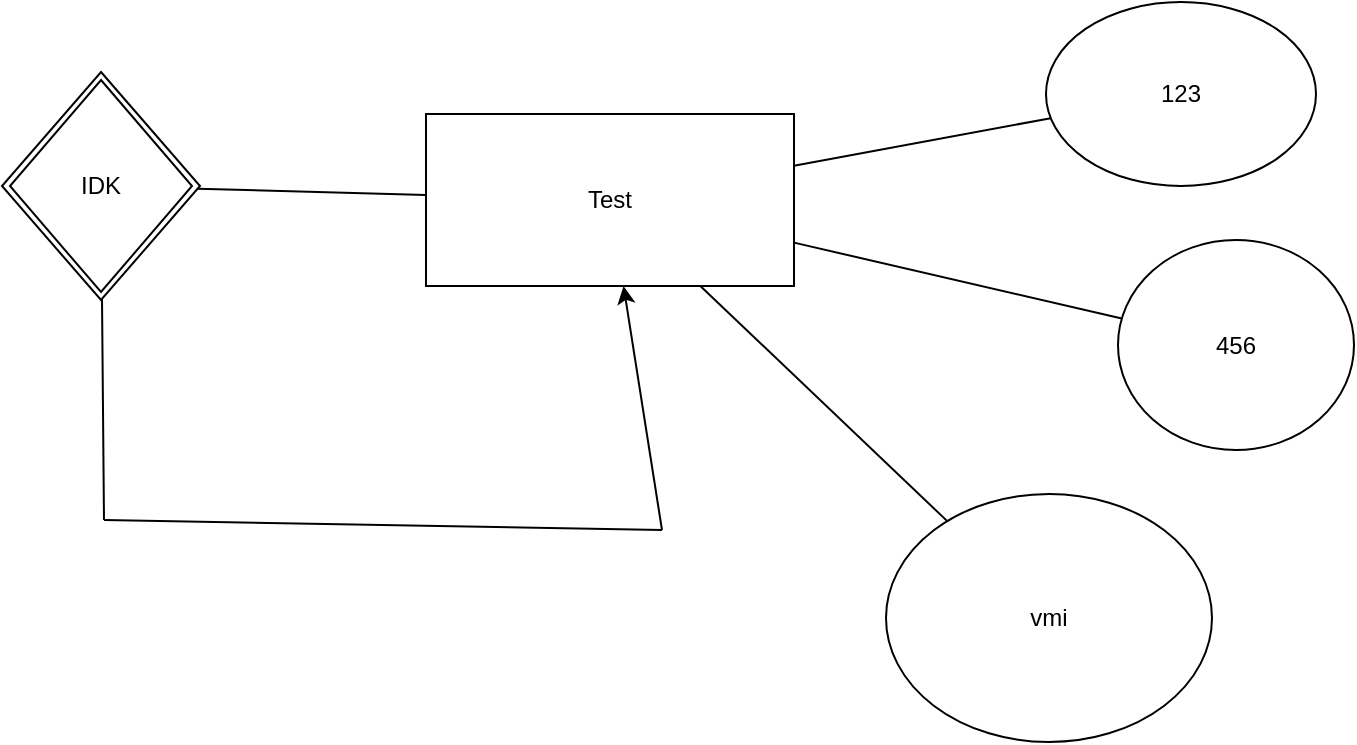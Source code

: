 <?xml version="1.0" ?>
<mxfile version="26.0.14">
    <diagram name="Page-1" id="E5nG0SyLeEiv9CRzUDmB">
        <mxGraphModel dx="2033" dy="1123" grid="1" gridSize="10" guides="1" tooltips="1" connect="1" arrows="1" fold="1" page="1" pageScale="1" pageWidth="900" pageHeight="1200" math="0" shadow="0">
            <root>
                <mxCell id="0"/>
                <mxCell id="1" parent="0"/>
                <mxCell id="2" value="vmi" style="ellipse;whiteSpace=wrap;html=1;" vertex="1" parent="1">
                    <mxGeometry x="497" y="325" width="163" height="124" as="geometry"/>
                </mxCell>
                <mxCell id="3" value="456" style="ellipse;whiteSpace=wrap;html=1;" vertex="1" parent="1">
                    <mxGeometry x="613" y="198" width="118" height="105" as="geometry"/>
                </mxCell>
                <mxCell id="4" value="Test" style="rounded=0;whiteSpace=wrap;html=1;" vertex="1" parent="1">
                    <mxGeometry x="267" y="135" width="184" height="86" as="geometry"/>
                </mxCell>
                <mxCell id="5" value="IDK" style="shape=rhombus;double=1;perimeter=rhombusPerimeter;whiteSpace=wrap;html=1;align=center;" vertex="1" parent="1">
                    <mxGeometry x="55" y="114" width="99" height="114" as="geometry"/>
                </mxCell>
                <mxCell id="6" value="123" style="ellipse;whiteSpace=wrap;html=1;" vertex="1" parent="1">
                    <mxGeometry x="577" y="79" width="135" height="92" as="geometry"/>
                </mxCell>
                <mxCell id="7" value="" style="endArrow=none;html=1;rounded=0;" edge="1" parent="1" source="1" target="6">
                    <mxGeometry width="50" height="50" relative="1" as="geometry">
                        <mxPoint x="339" y="27" as="sourcePoint"/>
                        <mxPoint x="592" y="18" as="targetPoint"/>
                    </mxGeometry>
                </mxCell>
                <mxCell id="33" value="" style="endArrow=none;html=1;rounded=0;" edge="1" parent="1" source="4" target="6">
                    <mxGeometry width="50" height="50" relative="1" as="geometry">
                        <mxPoint x="451" y="134" as="sourcePoint"/>
                        <mxPoint x="577" y="132" as="targetPoint"/>
                    </mxGeometry>
                </mxCell>
                <mxCell id="35" value="" style="endArrow=none;html=1;rounded=0;" edge="1" parent="1" source="5" target="4">
                    <mxGeometry width="50" height="50" relative="1" as="geometry">
                        <mxPoint x="154" y="156" as="sourcePoint"/>
                        <mxPoint x="267" y="163" as="targetPoint"/>
                    </mxGeometry>
                </mxCell>
                <mxCell id="36" value="" style="endArrow=none;html=1;rounded=0;" edge="1" parent="1" source="4" target="3">
                    <mxGeometry width="50" height="50" relative="1" as="geometry">
                        <mxPoint x="451" y="191" as="sourcePoint"/>
                        <mxPoint x="612" y="213" as="targetPoint"/>
                    </mxGeometry>
                </mxCell>
                <mxCell id="52" value="" style="endArrow=none;html=1;rounded=0;" edge="1" parent="1" source="5" target="">
                    <mxGeometry width="50" height="50" relative="1" as="geometry">
                        <mxPoint x="105" y="346" as="sourcePoint"/>
                        <mxPoint x="106" y="338" as="targetPoint"/>
                    </mxGeometry>
                </mxCell>
                <mxCell id="94" value="" style="endArrow=classic;html=1;rounded=0;" edge="1" parent="1" source="" target="4">
                    <mxGeometry width="50" height="50" relative="1" as="geometry">
                        <mxPoint x="385" y="343" as="sourcePoint"/>
                        <mxPoint x="372" y="343" as="targetPoint"/>
                    </mxGeometry>
                </mxCell>
                <mxCell id="100" value="" style="endArrow=none;html=1;rounded=0;" edge="1" parent="1" source="4" target="2">
                    <mxGeometry width="50" height="50" relative="1" as="geometry">
                        <mxPoint x="425" y="222" as="sourcePoint"/>
                        <mxPoint x="540" y="324" as="targetPoint"/>
                    </mxGeometry>
                </mxCell>
                <mxCell id="295" value="" style="endArrow=none;html=1;rounded=0;" edge="1" parent="1" source="" target="">
                    <mxGeometry width="50" height="50" relative="1" as="geometry">
                        <mxPoint x="106" y="338" as="sourcePoint"/>
                        <mxPoint x="385" y="343" as="targetPoint"/>
                    </mxGeometry>
                </mxCell>
            </root>
        </mxGraphModel>
    </diagram>
</mxfile>
